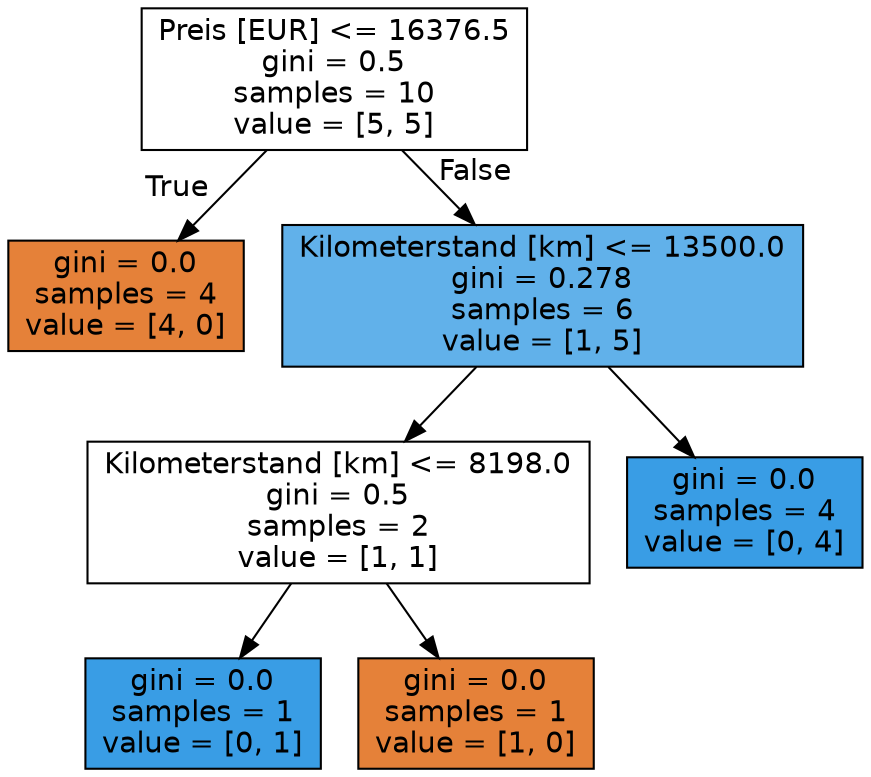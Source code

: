 digraph Tree {
node [shape=box, style="filled", color="black", fontname="helvetica"] ;
edge [fontname="helvetica"] ;
0 [label="Preis [EUR] <= 16376.5\ngini = 0.5\nsamples = 10\nvalue = [5, 5]", fillcolor="#ffffff"] ;
1 [label="gini = 0.0\nsamples = 4\nvalue = [4, 0]", fillcolor="#e58139"] ;
0 -> 1 [labeldistance=2.5, labelangle=45, headlabel="True"] ;
2 [label="Kilometerstand [km] <= 13500.0\ngini = 0.278\nsamples = 6\nvalue = [1, 5]", fillcolor="#61b1ea"] ;
0 -> 2 [labeldistance=2.5, labelangle=-45, headlabel="False"] ;
3 [label="Kilometerstand [km] <= 8198.0\ngini = 0.5\nsamples = 2\nvalue = [1, 1]", fillcolor="#ffffff"] ;
2 -> 3 ;
4 [label="gini = 0.0\nsamples = 1\nvalue = [0, 1]", fillcolor="#399de5"] ;
3 -> 4 ;
5 [label="gini = 0.0\nsamples = 1\nvalue = [1, 0]", fillcolor="#e58139"] ;
3 -> 5 ;
6 [label="gini = 0.0\nsamples = 4\nvalue = [0, 4]", fillcolor="#399de5"] ;
2 -> 6 ;
}